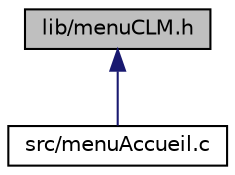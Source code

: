 digraph "lib/menuCLM.h"
{
  edge [fontname="Helvetica",fontsize="10",labelfontname="Helvetica",labelfontsize="10"];
  node [fontname="Helvetica",fontsize="10",shape=record];
  Node1 [label="lib/menuCLM.h",height=0.2,width=0.4,color="black", fillcolor="grey75", style="filled", fontcolor="black"];
  Node1 -> Node2 [dir="back",color="midnightblue",fontsize="10",style="solid",fontname="Helvetica"];
  Node2 [label="src/menuAccueil.c",height=0.2,width=0.4,color="black", fillcolor="white", style="filled",URL="$menuAccueil_8c.html",tooltip="Menu principale du jeu. "];
}
